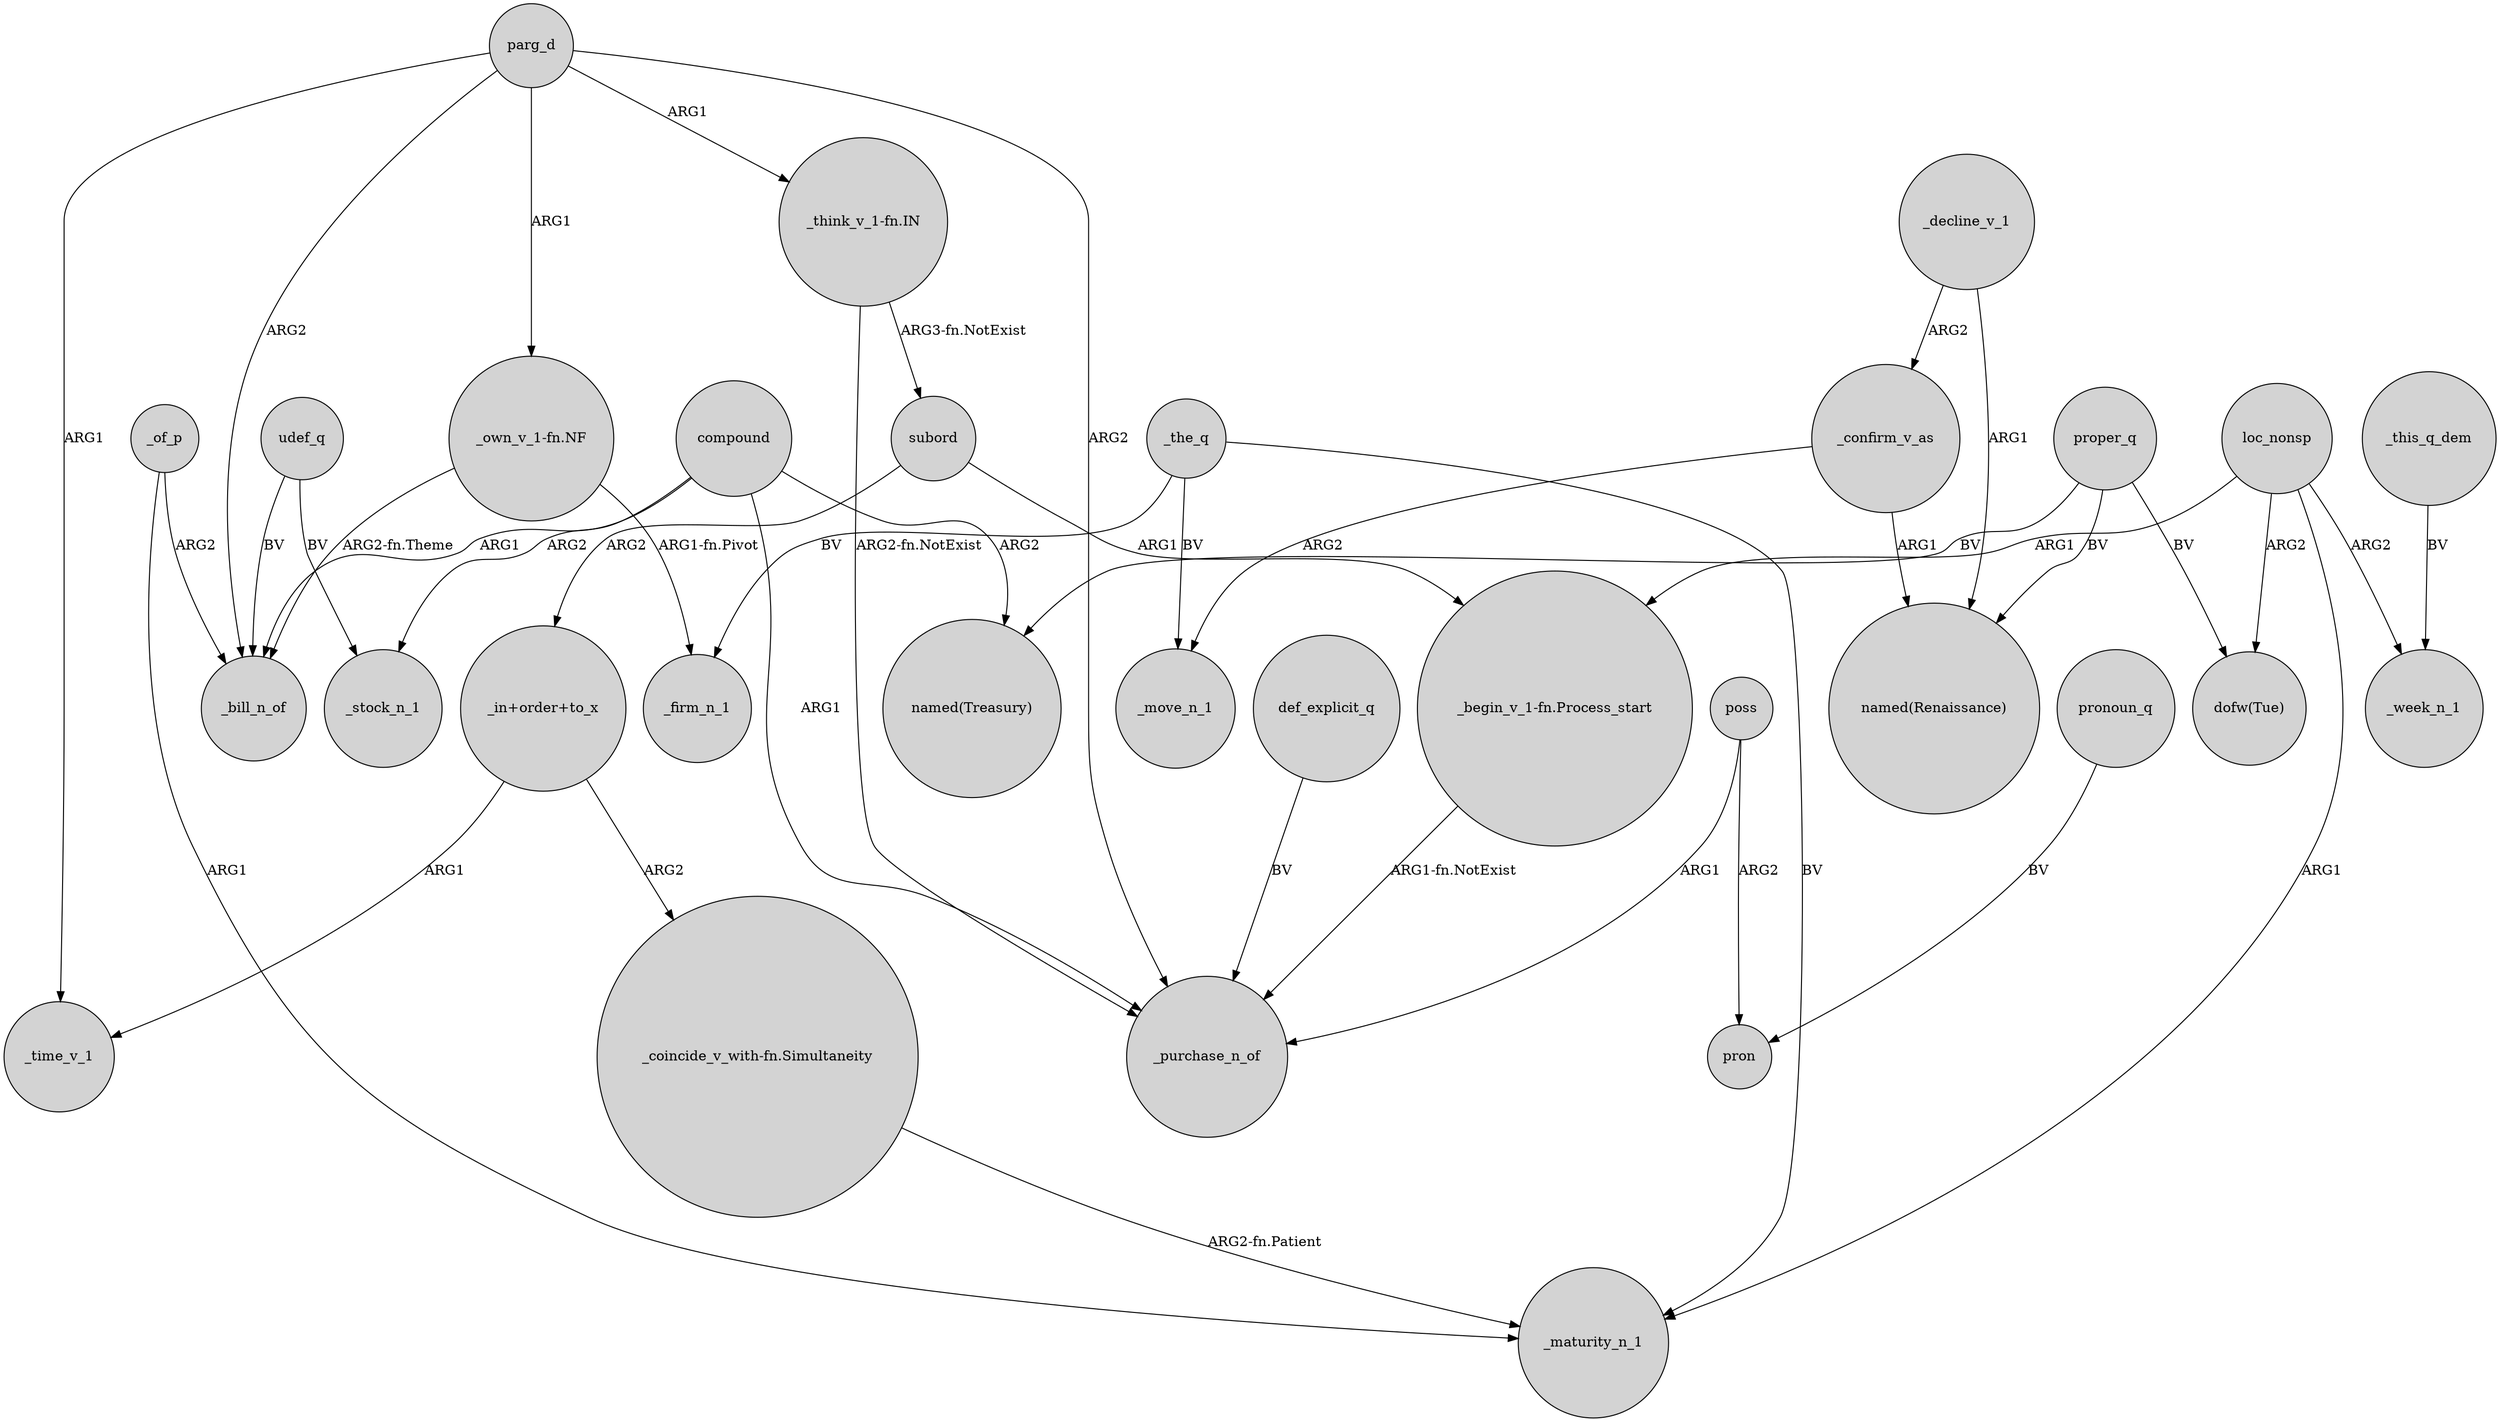 digraph {
	node [shape=circle style=filled]
	parg_d -> _purchase_n_of [label=ARG2]
	_confirm_v_as -> _move_n_1 [label=ARG2]
	compound -> "named(Treasury)" [label=ARG2]
	"_own_v_1-fn.NF" -> _firm_n_1 [label="ARG1-fn.Pivot"]
	poss -> pron [label=ARG2]
	"_think_v_1-fn.IN" -> subord [label="ARG3-fn.NotExist"]
	"_begin_v_1-fn.Process_start" -> _purchase_n_of [label="ARG1-fn.NotExist"]
	compound -> _bill_n_of [label=ARG1]
	_decline_v_1 -> _confirm_v_as [label=ARG2]
	_of_p -> _maturity_n_1 [label=ARG1]
	compound -> _purchase_n_of [label=ARG1]
	loc_nonsp -> _maturity_n_1 [label=ARG1]
	_confirm_v_as -> "named(Renaissance)" [label=ARG1]
	def_explicit_q -> _purchase_n_of [label=BV]
	parg_d -> _time_v_1 [label=ARG1]
	_decline_v_1 -> "named(Renaissance)" [label=ARG1]
	udef_q -> _bill_n_of [label=BV]
	proper_q -> "dofw(Tue)" [label=BV]
	"_coincide_v_with-fn.Simultaneity" -> _maturity_n_1 [label="ARG2-fn.Patient"]
	_of_p -> _bill_n_of [label=ARG2]
	"_own_v_1-fn.NF" -> _bill_n_of [label="ARG2-fn.Theme"]
	_the_q -> _move_n_1 [label=BV]
	parg_d -> _bill_n_of [label=ARG2]
	parg_d -> "_own_v_1-fn.NF" [label=ARG1]
	compound -> _stock_n_1 [label=ARG2]
	pronoun_q -> pron [label=BV]
	_this_q_dem -> _week_n_1 [label=BV]
	loc_nonsp -> _week_n_1 [label=ARG2]
	udef_q -> _stock_n_1 [label=BV]
	"_in+order+to_x" -> "_coincide_v_with-fn.Simultaneity" [label=ARG2]
	_the_q -> _maturity_n_1 [label=BV]
	loc_nonsp -> "dofw(Tue)" [label=ARG2]
	proper_q -> "named(Renaissance)" [label=BV]
	proper_q -> "named(Treasury)" [label=BV]
	_the_q -> _firm_n_1 [label=BV]
	subord -> "_begin_v_1-fn.Process_start" [label=ARG1]
	"_in+order+to_x" -> _time_v_1 [label=ARG1]
	"_think_v_1-fn.IN" -> _purchase_n_of [label="ARG2-fn.NotExist"]
	subord -> "_in+order+to_x" [label=ARG2]
	poss -> _purchase_n_of [label=ARG1]
	loc_nonsp -> "_begin_v_1-fn.Process_start" [label=ARG1]
	parg_d -> "_think_v_1-fn.IN" [label=ARG1]
}
